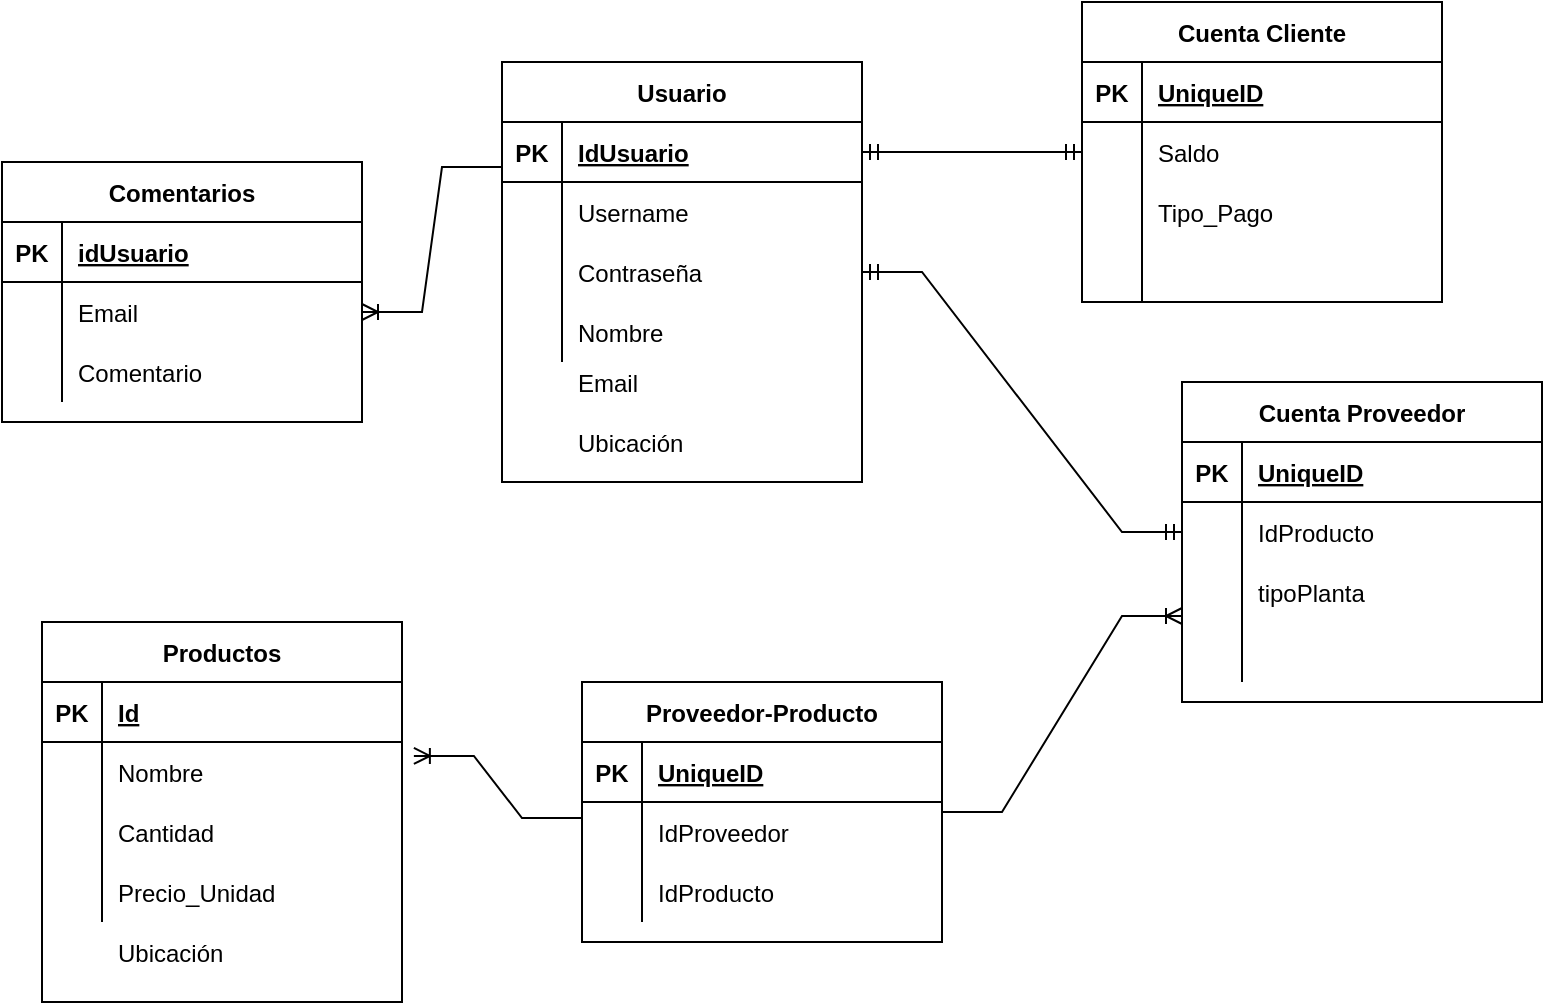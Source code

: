 <mxfile version="15.7.0" type="github"><diagram id="hNQtH7--wnmBV9oFDuR6" name="Page-1"><mxGraphModel dx="1695" dy="468" grid="1" gridSize="10" guides="1" tooltips="1" connect="1" arrows="1" fold="1" page="1" pageScale="1" pageWidth="827" pageHeight="1169" math="0" shadow="0"><root><mxCell id="0"/><mxCell id="1" parent="0"/><mxCell id="PrZtaJ7aqX2984WptVk9-1" value="Usuario" style="shape=table;startSize=30;container=1;collapsible=1;childLayout=tableLayout;fixedRows=1;rowLines=0;fontStyle=1;align=center;resizeLast=1;" parent="1" vertex="1"><mxGeometry x="50" y="70" width="180" height="210" as="geometry"/></mxCell><mxCell id="PrZtaJ7aqX2984WptVk9-2" value="" style="shape=partialRectangle;collapsible=0;dropTarget=0;pointerEvents=0;fillColor=none;top=0;left=0;bottom=1;right=0;points=[[0,0.5],[1,0.5]];portConstraint=eastwest;" parent="PrZtaJ7aqX2984WptVk9-1" vertex="1"><mxGeometry y="30" width="180" height="30" as="geometry"/></mxCell><mxCell id="PrZtaJ7aqX2984WptVk9-3" value="PK" style="shape=partialRectangle;connectable=0;fillColor=none;top=0;left=0;bottom=0;right=0;fontStyle=1;overflow=hidden;" parent="PrZtaJ7aqX2984WptVk9-2" vertex="1"><mxGeometry width="30" height="30" as="geometry"><mxRectangle width="30" height="30" as="alternateBounds"/></mxGeometry></mxCell><mxCell id="PrZtaJ7aqX2984WptVk9-4" value="IdUsuario" style="shape=partialRectangle;connectable=0;fillColor=none;top=0;left=0;bottom=0;right=0;align=left;spacingLeft=6;fontStyle=5;overflow=hidden;" parent="PrZtaJ7aqX2984WptVk9-2" vertex="1"><mxGeometry x="30" width="150" height="30" as="geometry"><mxRectangle width="150" height="30" as="alternateBounds"/></mxGeometry></mxCell><mxCell id="PrZtaJ7aqX2984WptVk9-5" value="" style="shape=partialRectangle;collapsible=0;dropTarget=0;pointerEvents=0;fillColor=none;top=0;left=0;bottom=0;right=0;points=[[0,0.5],[1,0.5]];portConstraint=eastwest;" parent="PrZtaJ7aqX2984WptVk9-1" vertex="1"><mxGeometry y="60" width="180" height="30" as="geometry"/></mxCell><mxCell id="PrZtaJ7aqX2984WptVk9-6" value="" style="shape=partialRectangle;connectable=0;fillColor=none;top=0;left=0;bottom=0;right=0;editable=1;overflow=hidden;" parent="PrZtaJ7aqX2984WptVk9-5" vertex="1"><mxGeometry width="30" height="30" as="geometry"><mxRectangle width="30" height="30" as="alternateBounds"/></mxGeometry></mxCell><mxCell id="PrZtaJ7aqX2984WptVk9-7" value="Username" style="shape=partialRectangle;connectable=0;fillColor=none;top=0;left=0;bottom=0;right=0;align=left;spacingLeft=6;overflow=hidden;" parent="PrZtaJ7aqX2984WptVk9-5" vertex="1"><mxGeometry x="30" width="150" height="30" as="geometry"><mxRectangle width="150" height="30" as="alternateBounds"/></mxGeometry></mxCell><mxCell id="PrZtaJ7aqX2984WptVk9-8" value="" style="shape=partialRectangle;collapsible=0;dropTarget=0;pointerEvents=0;fillColor=none;top=0;left=0;bottom=0;right=0;points=[[0,0.5],[1,0.5]];portConstraint=eastwest;" parent="PrZtaJ7aqX2984WptVk9-1" vertex="1"><mxGeometry y="90" width="180" height="30" as="geometry"/></mxCell><mxCell id="PrZtaJ7aqX2984WptVk9-9" value="" style="shape=partialRectangle;connectable=0;fillColor=none;top=0;left=0;bottom=0;right=0;editable=1;overflow=hidden;" parent="PrZtaJ7aqX2984WptVk9-8" vertex="1"><mxGeometry width="30" height="30" as="geometry"><mxRectangle width="30" height="30" as="alternateBounds"/></mxGeometry></mxCell><mxCell id="PrZtaJ7aqX2984WptVk9-10" value="Contraseña" style="shape=partialRectangle;connectable=0;fillColor=none;top=0;left=0;bottom=0;right=0;align=left;spacingLeft=6;overflow=hidden;" parent="PrZtaJ7aqX2984WptVk9-8" vertex="1"><mxGeometry x="30" width="150" height="30" as="geometry"><mxRectangle width="150" height="30" as="alternateBounds"/></mxGeometry></mxCell><mxCell id="PrZtaJ7aqX2984WptVk9-11" value="" style="shape=partialRectangle;collapsible=0;dropTarget=0;pointerEvents=0;fillColor=none;top=0;left=0;bottom=0;right=0;points=[[0,0.5],[1,0.5]];portConstraint=eastwest;" parent="PrZtaJ7aqX2984WptVk9-1" vertex="1"><mxGeometry y="120" width="180" height="30" as="geometry"/></mxCell><mxCell id="PrZtaJ7aqX2984WptVk9-12" value="" style="shape=partialRectangle;connectable=0;fillColor=none;top=0;left=0;bottom=0;right=0;editable=1;overflow=hidden;" parent="PrZtaJ7aqX2984WptVk9-11" vertex="1"><mxGeometry width="30" height="30" as="geometry"><mxRectangle width="30" height="30" as="alternateBounds"/></mxGeometry></mxCell><mxCell id="PrZtaJ7aqX2984WptVk9-13" value="" style="shape=partialRectangle;connectable=0;fillColor=none;top=0;left=0;bottom=0;right=0;align=left;spacingLeft=6;overflow=hidden;" parent="PrZtaJ7aqX2984WptVk9-11" vertex="1"><mxGeometry x="30" width="150" height="30" as="geometry"><mxRectangle width="150" height="30" as="alternateBounds"/></mxGeometry></mxCell><mxCell id="PrZtaJ7aqX2984WptVk9-14" value="Productos" style="shape=table;startSize=30;container=1;collapsible=1;childLayout=tableLayout;fixedRows=1;rowLines=0;fontStyle=1;align=center;resizeLast=1;" parent="1" vertex="1"><mxGeometry x="-180" y="350" width="180" height="190" as="geometry"/></mxCell><mxCell id="PrZtaJ7aqX2984WptVk9-15" value="" style="shape=partialRectangle;collapsible=0;dropTarget=0;pointerEvents=0;fillColor=none;top=0;left=0;bottom=1;right=0;points=[[0,0.5],[1,0.5]];portConstraint=eastwest;" parent="PrZtaJ7aqX2984WptVk9-14" vertex="1"><mxGeometry y="30" width="180" height="30" as="geometry"/></mxCell><mxCell id="PrZtaJ7aqX2984WptVk9-16" value="PK" style="shape=partialRectangle;connectable=0;fillColor=none;top=0;left=0;bottom=0;right=0;fontStyle=1;overflow=hidden;" parent="PrZtaJ7aqX2984WptVk9-15" vertex="1"><mxGeometry width="30" height="30" as="geometry"><mxRectangle width="30" height="30" as="alternateBounds"/></mxGeometry></mxCell><mxCell id="PrZtaJ7aqX2984WptVk9-17" value="Id" style="shape=partialRectangle;connectable=0;fillColor=none;top=0;left=0;bottom=0;right=0;align=left;spacingLeft=6;fontStyle=5;overflow=hidden;" parent="PrZtaJ7aqX2984WptVk9-15" vertex="1"><mxGeometry x="30" width="150" height="30" as="geometry"><mxRectangle width="150" height="30" as="alternateBounds"/></mxGeometry></mxCell><mxCell id="PrZtaJ7aqX2984WptVk9-18" value="" style="shape=partialRectangle;collapsible=0;dropTarget=0;pointerEvents=0;fillColor=none;top=0;left=0;bottom=0;right=0;points=[[0,0.5],[1,0.5]];portConstraint=eastwest;" parent="PrZtaJ7aqX2984WptVk9-14" vertex="1"><mxGeometry y="60" width="180" height="30" as="geometry"/></mxCell><mxCell id="PrZtaJ7aqX2984WptVk9-19" value="" style="shape=partialRectangle;connectable=0;fillColor=none;top=0;left=0;bottom=0;right=0;editable=1;overflow=hidden;" parent="PrZtaJ7aqX2984WptVk9-18" vertex="1"><mxGeometry width="30" height="30" as="geometry"><mxRectangle width="30" height="30" as="alternateBounds"/></mxGeometry></mxCell><mxCell id="PrZtaJ7aqX2984WptVk9-20" value="Nombre" style="shape=partialRectangle;connectable=0;fillColor=none;top=0;left=0;bottom=0;right=0;align=left;spacingLeft=6;overflow=hidden;" parent="PrZtaJ7aqX2984WptVk9-18" vertex="1"><mxGeometry x="30" width="150" height="30" as="geometry"><mxRectangle width="150" height="30" as="alternateBounds"/></mxGeometry></mxCell><mxCell id="PrZtaJ7aqX2984WptVk9-21" value="" style="shape=partialRectangle;collapsible=0;dropTarget=0;pointerEvents=0;fillColor=none;top=0;left=0;bottom=0;right=0;points=[[0,0.5],[1,0.5]];portConstraint=eastwest;" parent="PrZtaJ7aqX2984WptVk9-14" vertex="1"><mxGeometry y="90" width="180" height="30" as="geometry"/></mxCell><mxCell id="PrZtaJ7aqX2984WptVk9-22" value="" style="shape=partialRectangle;connectable=0;fillColor=none;top=0;left=0;bottom=0;right=0;editable=1;overflow=hidden;" parent="PrZtaJ7aqX2984WptVk9-21" vertex="1"><mxGeometry width="30" height="30" as="geometry"><mxRectangle width="30" height="30" as="alternateBounds"/></mxGeometry></mxCell><mxCell id="PrZtaJ7aqX2984WptVk9-23" value="Cantidad" style="shape=partialRectangle;connectable=0;fillColor=none;top=0;left=0;bottom=0;right=0;align=left;spacingLeft=6;overflow=hidden;" parent="PrZtaJ7aqX2984WptVk9-21" vertex="1"><mxGeometry x="30" width="150" height="30" as="geometry"><mxRectangle width="150" height="30" as="alternateBounds"/></mxGeometry></mxCell><mxCell id="PrZtaJ7aqX2984WptVk9-24" value="" style="shape=partialRectangle;collapsible=0;dropTarget=0;pointerEvents=0;fillColor=none;top=0;left=0;bottom=0;right=0;points=[[0,0.5],[1,0.5]];portConstraint=eastwest;" parent="PrZtaJ7aqX2984WptVk9-14" vertex="1"><mxGeometry y="120" width="180" height="30" as="geometry"/></mxCell><mxCell id="PrZtaJ7aqX2984WptVk9-25" value="" style="shape=partialRectangle;connectable=0;fillColor=none;top=0;left=0;bottom=0;right=0;editable=1;overflow=hidden;" parent="PrZtaJ7aqX2984WptVk9-24" vertex="1"><mxGeometry width="30" height="30" as="geometry"><mxRectangle width="30" height="30" as="alternateBounds"/></mxGeometry></mxCell><mxCell id="PrZtaJ7aqX2984WptVk9-26" value="Precio_Unidad" style="shape=partialRectangle;connectable=0;fillColor=none;top=0;left=0;bottom=0;right=0;align=left;spacingLeft=6;overflow=hidden;" parent="PrZtaJ7aqX2984WptVk9-24" vertex="1"><mxGeometry x="30" width="150" height="30" as="geometry"><mxRectangle width="150" height="30" as="alternateBounds"/></mxGeometry></mxCell><mxCell id="PrZtaJ7aqX2984WptVk9-27" value="Comentarios" style="shape=table;startSize=30;container=1;collapsible=1;childLayout=tableLayout;fixedRows=1;rowLines=0;fontStyle=1;align=center;resizeLast=1;" parent="1" vertex="1"><mxGeometry x="-200" y="120" width="180" height="130" as="geometry"/></mxCell><mxCell id="PrZtaJ7aqX2984WptVk9-28" value="" style="shape=partialRectangle;collapsible=0;dropTarget=0;pointerEvents=0;fillColor=none;top=0;left=0;bottom=1;right=0;points=[[0,0.5],[1,0.5]];portConstraint=eastwest;" parent="PrZtaJ7aqX2984WptVk9-27" vertex="1"><mxGeometry y="30" width="180" height="30" as="geometry"/></mxCell><mxCell id="PrZtaJ7aqX2984WptVk9-29" value="PK" style="shape=partialRectangle;connectable=0;fillColor=none;top=0;left=0;bottom=0;right=0;fontStyle=1;overflow=hidden;" parent="PrZtaJ7aqX2984WptVk9-28" vertex="1"><mxGeometry width="30" height="30" as="geometry"><mxRectangle width="30" height="30" as="alternateBounds"/></mxGeometry></mxCell><mxCell id="PrZtaJ7aqX2984WptVk9-30" value="idUsuario" style="shape=partialRectangle;connectable=0;fillColor=none;top=0;left=0;bottom=0;right=0;align=left;spacingLeft=6;fontStyle=5;overflow=hidden;" parent="PrZtaJ7aqX2984WptVk9-28" vertex="1"><mxGeometry x="30" width="150" height="30" as="geometry"><mxRectangle width="150" height="30" as="alternateBounds"/></mxGeometry></mxCell><mxCell id="PrZtaJ7aqX2984WptVk9-31" value="" style="shape=partialRectangle;collapsible=0;dropTarget=0;pointerEvents=0;fillColor=none;top=0;left=0;bottom=0;right=0;points=[[0,0.5],[1,0.5]];portConstraint=eastwest;" parent="PrZtaJ7aqX2984WptVk9-27" vertex="1"><mxGeometry y="60" width="180" height="30" as="geometry"/></mxCell><mxCell id="PrZtaJ7aqX2984WptVk9-32" value="" style="shape=partialRectangle;connectable=0;fillColor=none;top=0;left=0;bottom=0;right=0;editable=1;overflow=hidden;" parent="PrZtaJ7aqX2984WptVk9-31" vertex="1"><mxGeometry width="30" height="30" as="geometry"><mxRectangle width="30" height="30" as="alternateBounds"/></mxGeometry></mxCell><mxCell id="PrZtaJ7aqX2984WptVk9-33" value="Email" style="shape=partialRectangle;connectable=0;fillColor=none;top=0;left=0;bottom=0;right=0;align=left;spacingLeft=6;overflow=hidden;" parent="PrZtaJ7aqX2984WptVk9-31" vertex="1"><mxGeometry x="30" width="150" height="30" as="geometry"><mxRectangle width="150" height="30" as="alternateBounds"/></mxGeometry></mxCell><mxCell id="PrZtaJ7aqX2984WptVk9-34" value="" style="shape=partialRectangle;collapsible=0;dropTarget=0;pointerEvents=0;fillColor=none;top=0;left=0;bottom=0;right=0;points=[[0,0.5],[1,0.5]];portConstraint=eastwest;" parent="PrZtaJ7aqX2984WptVk9-27" vertex="1"><mxGeometry y="90" width="180" height="30" as="geometry"/></mxCell><mxCell id="PrZtaJ7aqX2984WptVk9-35" value="" style="shape=partialRectangle;connectable=0;fillColor=none;top=0;left=0;bottom=0;right=0;editable=1;overflow=hidden;" parent="PrZtaJ7aqX2984WptVk9-34" vertex="1"><mxGeometry width="30" height="30" as="geometry"><mxRectangle width="30" height="30" as="alternateBounds"/></mxGeometry></mxCell><mxCell id="PrZtaJ7aqX2984WptVk9-36" value="Comentario" style="shape=partialRectangle;connectable=0;fillColor=none;top=0;left=0;bottom=0;right=0;align=left;spacingLeft=6;overflow=hidden;" parent="PrZtaJ7aqX2984WptVk9-34" vertex="1"><mxGeometry x="30" width="150" height="30" as="geometry"><mxRectangle width="150" height="30" as="alternateBounds"/></mxGeometry></mxCell><mxCell id="PrZtaJ7aqX2984WptVk9-113" value="Ubicación" style="shape=partialRectangle;connectable=0;fillColor=none;top=0;left=0;bottom=0;right=0;align=left;spacingLeft=6;overflow=hidden;" parent="1" vertex="1"><mxGeometry x="-150" y="500" width="150" height="30" as="geometry"><mxRectangle width="150" height="30" as="alternateBounds"/></mxGeometry></mxCell><mxCell id="PrZtaJ7aqX2984WptVk9-153" value="Nombre" style="shape=partialRectangle;connectable=0;fillColor=none;top=0;left=0;bottom=0;right=0;align=left;spacingLeft=6;overflow=hidden;" parent="1" vertex="1"><mxGeometry x="80" y="190" width="150" height="30" as="geometry"><mxRectangle width="150" height="30" as="alternateBounds"/></mxGeometry></mxCell><mxCell id="PrZtaJ7aqX2984WptVk9-154" value="Email" style="shape=partialRectangle;connectable=0;fillColor=none;top=0;left=0;bottom=0;right=0;align=left;spacingLeft=6;overflow=hidden;" parent="1" vertex="1"><mxGeometry x="80" y="220" width="150" height="20" as="geometry"><mxRectangle width="150" height="30" as="alternateBounds"/></mxGeometry></mxCell><mxCell id="PrZtaJ7aqX2984WptVk9-155" value="Ubicación" style="shape=partialRectangle;connectable=0;fillColor=none;top=0;left=0;bottom=0;right=0;align=left;spacingLeft=6;overflow=hidden;" parent="1" vertex="1"><mxGeometry x="80" y="250" width="150" height="20" as="geometry"><mxRectangle width="150" height="30" as="alternateBounds"/></mxGeometry></mxCell><mxCell id="PrZtaJ7aqX2984WptVk9-157" value="Cuenta Cliente" style="shape=table;startSize=30;container=1;collapsible=1;childLayout=tableLayout;fixedRows=1;rowLines=0;fontStyle=1;align=center;resizeLast=1;" parent="1" vertex="1"><mxGeometry x="340" y="40" width="180" height="150" as="geometry"/></mxCell><mxCell id="PrZtaJ7aqX2984WptVk9-158" value="" style="shape=partialRectangle;collapsible=0;dropTarget=0;pointerEvents=0;fillColor=none;top=0;left=0;bottom=1;right=0;points=[[0,0.5],[1,0.5]];portConstraint=eastwest;" parent="PrZtaJ7aqX2984WptVk9-157" vertex="1"><mxGeometry y="30" width="180" height="30" as="geometry"/></mxCell><mxCell id="PrZtaJ7aqX2984WptVk9-159" value="PK" style="shape=partialRectangle;connectable=0;fillColor=none;top=0;left=0;bottom=0;right=0;fontStyle=1;overflow=hidden;" parent="PrZtaJ7aqX2984WptVk9-158" vertex="1"><mxGeometry width="30" height="30" as="geometry"><mxRectangle width="30" height="30" as="alternateBounds"/></mxGeometry></mxCell><mxCell id="PrZtaJ7aqX2984WptVk9-160" value="UniqueID" style="shape=partialRectangle;connectable=0;fillColor=none;top=0;left=0;bottom=0;right=0;align=left;spacingLeft=6;fontStyle=5;overflow=hidden;" parent="PrZtaJ7aqX2984WptVk9-158" vertex="1"><mxGeometry x="30" width="150" height="30" as="geometry"><mxRectangle width="150" height="30" as="alternateBounds"/></mxGeometry></mxCell><mxCell id="PrZtaJ7aqX2984WptVk9-161" value="" style="shape=partialRectangle;collapsible=0;dropTarget=0;pointerEvents=0;fillColor=none;top=0;left=0;bottom=0;right=0;points=[[0,0.5],[1,0.5]];portConstraint=eastwest;" parent="PrZtaJ7aqX2984WptVk9-157" vertex="1"><mxGeometry y="60" width="180" height="30" as="geometry"/></mxCell><mxCell id="PrZtaJ7aqX2984WptVk9-162" value="" style="shape=partialRectangle;connectable=0;fillColor=none;top=0;left=0;bottom=0;right=0;editable=1;overflow=hidden;" parent="PrZtaJ7aqX2984WptVk9-161" vertex="1"><mxGeometry width="30" height="30" as="geometry"><mxRectangle width="30" height="30" as="alternateBounds"/></mxGeometry></mxCell><mxCell id="PrZtaJ7aqX2984WptVk9-163" value="Saldo" style="shape=partialRectangle;connectable=0;fillColor=none;top=0;left=0;bottom=0;right=0;align=left;spacingLeft=6;overflow=hidden;" parent="PrZtaJ7aqX2984WptVk9-161" vertex="1"><mxGeometry x="30" width="150" height="30" as="geometry"><mxRectangle width="150" height="30" as="alternateBounds"/></mxGeometry></mxCell><mxCell id="PrZtaJ7aqX2984WptVk9-164" value="" style="shape=partialRectangle;collapsible=0;dropTarget=0;pointerEvents=0;fillColor=none;top=0;left=0;bottom=0;right=0;points=[[0,0.5],[1,0.5]];portConstraint=eastwest;" parent="PrZtaJ7aqX2984WptVk9-157" vertex="1"><mxGeometry y="90" width="180" height="30" as="geometry"/></mxCell><mxCell id="PrZtaJ7aqX2984WptVk9-165" value="" style="shape=partialRectangle;connectable=0;fillColor=none;top=0;left=0;bottom=0;right=0;editable=1;overflow=hidden;" parent="PrZtaJ7aqX2984WptVk9-164" vertex="1"><mxGeometry width="30" height="30" as="geometry"><mxRectangle width="30" height="30" as="alternateBounds"/></mxGeometry></mxCell><mxCell id="PrZtaJ7aqX2984WptVk9-166" value="Tipo_Pago" style="shape=partialRectangle;connectable=0;fillColor=none;top=0;left=0;bottom=0;right=0;align=left;spacingLeft=6;overflow=hidden;" parent="PrZtaJ7aqX2984WptVk9-164" vertex="1"><mxGeometry x="30" width="150" height="30" as="geometry"><mxRectangle width="150" height="30" as="alternateBounds"/></mxGeometry></mxCell><mxCell id="PrZtaJ7aqX2984WptVk9-167" value="" style="shape=partialRectangle;collapsible=0;dropTarget=0;pointerEvents=0;fillColor=none;top=0;left=0;bottom=0;right=0;points=[[0,0.5],[1,0.5]];portConstraint=eastwest;" parent="PrZtaJ7aqX2984WptVk9-157" vertex="1"><mxGeometry y="120" width="180" height="30" as="geometry"/></mxCell><mxCell id="PrZtaJ7aqX2984WptVk9-168" value="" style="shape=partialRectangle;connectable=0;fillColor=none;top=0;left=0;bottom=0;right=0;editable=1;overflow=hidden;" parent="PrZtaJ7aqX2984WptVk9-167" vertex="1"><mxGeometry width="30" height="30" as="geometry"><mxRectangle width="30" height="30" as="alternateBounds"/></mxGeometry></mxCell><mxCell id="PrZtaJ7aqX2984WptVk9-169" value="" style="shape=partialRectangle;connectable=0;fillColor=none;top=0;left=0;bottom=0;right=0;align=left;spacingLeft=6;overflow=hidden;" parent="PrZtaJ7aqX2984WptVk9-167" vertex="1"><mxGeometry x="30" width="150" height="30" as="geometry"><mxRectangle width="150" height="30" as="alternateBounds"/></mxGeometry></mxCell><mxCell id="PrZtaJ7aqX2984WptVk9-170" value="Cuenta Proveedor" style="shape=table;startSize=30;container=1;collapsible=1;childLayout=tableLayout;fixedRows=1;rowLines=0;fontStyle=1;align=center;resizeLast=1;" parent="1" vertex="1"><mxGeometry x="390" y="230" width="180" height="160" as="geometry"/></mxCell><mxCell id="PrZtaJ7aqX2984WptVk9-171" value="" style="shape=partialRectangle;collapsible=0;dropTarget=0;pointerEvents=0;fillColor=none;top=0;left=0;bottom=1;right=0;points=[[0,0.5],[1,0.5]];portConstraint=eastwest;" parent="PrZtaJ7aqX2984WptVk9-170" vertex="1"><mxGeometry y="30" width="180" height="30" as="geometry"/></mxCell><mxCell id="PrZtaJ7aqX2984WptVk9-172" value="PK" style="shape=partialRectangle;connectable=0;fillColor=none;top=0;left=0;bottom=0;right=0;fontStyle=1;overflow=hidden;" parent="PrZtaJ7aqX2984WptVk9-171" vertex="1"><mxGeometry width="30" height="30" as="geometry"><mxRectangle width="30" height="30" as="alternateBounds"/></mxGeometry></mxCell><mxCell id="PrZtaJ7aqX2984WptVk9-173" value="UniqueID" style="shape=partialRectangle;connectable=0;fillColor=none;top=0;left=0;bottom=0;right=0;align=left;spacingLeft=6;fontStyle=5;overflow=hidden;" parent="PrZtaJ7aqX2984WptVk9-171" vertex="1"><mxGeometry x="30" width="150" height="30" as="geometry"><mxRectangle width="150" height="30" as="alternateBounds"/></mxGeometry></mxCell><mxCell id="PrZtaJ7aqX2984WptVk9-174" value="" style="shape=partialRectangle;collapsible=0;dropTarget=0;pointerEvents=0;fillColor=none;top=0;left=0;bottom=0;right=0;points=[[0,0.5],[1,0.5]];portConstraint=eastwest;" parent="PrZtaJ7aqX2984WptVk9-170" vertex="1"><mxGeometry y="60" width="180" height="30" as="geometry"/></mxCell><mxCell id="PrZtaJ7aqX2984WptVk9-175" value="" style="shape=partialRectangle;connectable=0;fillColor=none;top=0;left=0;bottom=0;right=0;editable=1;overflow=hidden;" parent="PrZtaJ7aqX2984WptVk9-174" vertex="1"><mxGeometry width="30" height="30" as="geometry"><mxRectangle width="30" height="30" as="alternateBounds"/></mxGeometry></mxCell><mxCell id="PrZtaJ7aqX2984WptVk9-176" value="IdProducto" style="shape=partialRectangle;connectable=0;fillColor=none;top=0;left=0;bottom=0;right=0;align=left;spacingLeft=6;overflow=hidden;" parent="PrZtaJ7aqX2984WptVk9-174" vertex="1"><mxGeometry x="30" width="150" height="30" as="geometry"><mxRectangle width="150" height="30" as="alternateBounds"/></mxGeometry></mxCell><mxCell id="PrZtaJ7aqX2984WptVk9-177" value="" style="shape=partialRectangle;collapsible=0;dropTarget=0;pointerEvents=0;fillColor=none;top=0;left=0;bottom=0;right=0;points=[[0,0.5],[1,0.5]];portConstraint=eastwest;" parent="PrZtaJ7aqX2984WptVk9-170" vertex="1"><mxGeometry y="90" width="180" height="30" as="geometry"/></mxCell><mxCell id="PrZtaJ7aqX2984WptVk9-178" value="" style="shape=partialRectangle;connectable=0;fillColor=none;top=0;left=0;bottom=0;right=0;editable=1;overflow=hidden;" parent="PrZtaJ7aqX2984WptVk9-177" vertex="1"><mxGeometry width="30" height="30" as="geometry"><mxRectangle width="30" height="30" as="alternateBounds"/></mxGeometry></mxCell><mxCell id="PrZtaJ7aqX2984WptVk9-179" value="tipoPlanta" style="shape=partialRectangle;connectable=0;fillColor=none;top=0;left=0;bottom=0;right=0;align=left;spacingLeft=6;overflow=hidden;" parent="PrZtaJ7aqX2984WptVk9-177" vertex="1"><mxGeometry x="30" width="150" height="30" as="geometry"><mxRectangle width="150" height="30" as="alternateBounds"/></mxGeometry></mxCell><mxCell id="PrZtaJ7aqX2984WptVk9-180" value="" style="shape=partialRectangle;collapsible=0;dropTarget=0;pointerEvents=0;fillColor=none;top=0;left=0;bottom=0;right=0;points=[[0,0.5],[1,0.5]];portConstraint=eastwest;" parent="PrZtaJ7aqX2984WptVk9-170" vertex="1"><mxGeometry y="120" width="180" height="30" as="geometry"/></mxCell><mxCell id="PrZtaJ7aqX2984WptVk9-181" value="" style="shape=partialRectangle;connectable=0;fillColor=none;top=0;left=0;bottom=0;right=0;editable=1;overflow=hidden;" parent="PrZtaJ7aqX2984WptVk9-180" vertex="1"><mxGeometry width="30" height="30" as="geometry"><mxRectangle width="30" height="30" as="alternateBounds"/></mxGeometry></mxCell><mxCell id="PrZtaJ7aqX2984WptVk9-182" value="" style="shape=partialRectangle;connectable=0;fillColor=none;top=0;left=0;bottom=0;right=0;align=left;spacingLeft=6;overflow=hidden;" parent="PrZtaJ7aqX2984WptVk9-180" vertex="1"><mxGeometry x="30" width="150" height="30" as="geometry"><mxRectangle width="150" height="30" as="alternateBounds"/></mxGeometry></mxCell><mxCell id="PrZtaJ7aqX2984WptVk9-184" value="" style="edgeStyle=entityRelationEdgeStyle;fontSize=12;html=1;endArrow=ERmandOne;startArrow=ERmandOne;rounded=0;entryX=1;entryY=0.5;entryDx=0;entryDy=0;" parent="1" source="PrZtaJ7aqX2984WptVk9-174" target="PrZtaJ7aqX2984WptVk9-1" edge="1"><mxGeometry width="100" height="100" relative="1" as="geometry"><mxPoint x="360" y="330" as="sourcePoint"/><mxPoint x="150" y="300" as="targetPoint"/></mxGeometry></mxCell><mxCell id="PrZtaJ7aqX2984WptVk9-188" value="" style="edgeStyle=entityRelationEdgeStyle;fontSize=12;html=1;endArrow=ERmandOne;startArrow=ERmandOne;rounded=0;exitX=1;exitY=0.5;exitDx=0;exitDy=0;entryX=0;entryY=0.5;entryDx=0;entryDy=0;" parent="1" source="PrZtaJ7aqX2984WptVk9-2" target="PrZtaJ7aqX2984WptVk9-161" edge="1"><mxGeometry width="100" height="100" relative="1" as="geometry"><mxPoint x="360" y="330" as="sourcePoint"/><mxPoint x="460" y="230" as="targetPoint"/></mxGeometry></mxCell><mxCell id="PrZtaJ7aqX2984WptVk9-193" value="" style="edgeStyle=entityRelationEdgeStyle;fontSize=12;html=1;endArrow=ERoneToMany;rounded=0;exitX=0;exitY=0.25;exitDx=0;exitDy=0;" parent="1" source="PrZtaJ7aqX2984WptVk9-1" target="PrZtaJ7aqX2984WptVk9-31" edge="1"><mxGeometry width="100" height="100" relative="1" as="geometry"><mxPoint x="370" y="130" as="sourcePoint"/><mxPoint x="30" y="-20" as="targetPoint"/></mxGeometry></mxCell><mxCell id="PrZtaJ7aqX2984WptVk9-194" value="" style="edgeStyle=entityRelationEdgeStyle;fontSize=12;html=1;endArrow=ERoneToMany;rounded=0;entryX=0;entryY=-0.1;entryDx=0;entryDy=0;entryPerimeter=0;exitX=1;exitY=0.5;exitDx=0;exitDy=0;" parent="1" source="PrZtaJ7aqX2984WptVk9-195" target="PrZtaJ7aqX2984WptVk9-180" edge="1"><mxGeometry width="100" height="100" relative="1" as="geometry"><mxPoint x="220" y="430" as="sourcePoint"/><mxPoint x="320" y="330" as="targetPoint"/></mxGeometry></mxCell><mxCell id="PrZtaJ7aqX2984WptVk9-195" value="Proveedor-Producto" style="shape=table;startSize=30;container=1;collapsible=1;childLayout=tableLayout;fixedRows=1;rowLines=0;fontStyle=1;align=center;resizeLast=1;" parent="1" vertex="1"><mxGeometry x="90" y="380" width="180" height="130" as="geometry"/></mxCell><mxCell id="PrZtaJ7aqX2984WptVk9-196" value="" style="shape=partialRectangle;collapsible=0;dropTarget=0;pointerEvents=0;fillColor=none;top=0;left=0;bottom=1;right=0;points=[[0,0.5],[1,0.5]];portConstraint=eastwest;" parent="PrZtaJ7aqX2984WptVk9-195" vertex="1"><mxGeometry y="30" width="180" height="30" as="geometry"/></mxCell><mxCell id="PrZtaJ7aqX2984WptVk9-197" value="PK" style="shape=partialRectangle;connectable=0;fillColor=none;top=0;left=0;bottom=0;right=0;fontStyle=1;overflow=hidden;" parent="PrZtaJ7aqX2984WptVk9-196" vertex="1"><mxGeometry width="30" height="30" as="geometry"><mxRectangle width="30" height="30" as="alternateBounds"/></mxGeometry></mxCell><mxCell id="PrZtaJ7aqX2984WptVk9-198" value="UniqueID" style="shape=partialRectangle;connectable=0;fillColor=none;top=0;left=0;bottom=0;right=0;align=left;spacingLeft=6;fontStyle=5;overflow=hidden;" parent="PrZtaJ7aqX2984WptVk9-196" vertex="1"><mxGeometry x="30" width="150" height="30" as="geometry"><mxRectangle width="150" height="30" as="alternateBounds"/></mxGeometry></mxCell><mxCell id="PrZtaJ7aqX2984WptVk9-199" value="" style="shape=partialRectangle;collapsible=0;dropTarget=0;pointerEvents=0;fillColor=none;top=0;left=0;bottom=0;right=0;points=[[0,0.5],[1,0.5]];portConstraint=eastwest;" parent="PrZtaJ7aqX2984WptVk9-195" vertex="1"><mxGeometry y="60" width="180" height="30" as="geometry"/></mxCell><mxCell id="PrZtaJ7aqX2984WptVk9-200" value="" style="shape=partialRectangle;connectable=0;fillColor=none;top=0;left=0;bottom=0;right=0;editable=1;overflow=hidden;" parent="PrZtaJ7aqX2984WptVk9-199" vertex="1"><mxGeometry width="30" height="30" as="geometry"><mxRectangle width="30" height="30" as="alternateBounds"/></mxGeometry></mxCell><mxCell id="PrZtaJ7aqX2984WptVk9-201" value="IdProveedor" style="shape=partialRectangle;connectable=0;fillColor=none;top=0;left=0;bottom=0;right=0;align=left;spacingLeft=6;overflow=hidden;" parent="PrZtaJ7aqX2984WptVk9-199" vertex="1"><mxGeometry x="30" width="150" height="30" as="geometry"><mxRectangle width="150" height="30" as="alternateBounds"/></mxGeometry></mxCell><mxCell id="PrZtaJ7aqX2984WptVk9-202" value="" style="shape=partialRectangle;collapsible=0;dropTarget=0;pointerEvents=0;fillColor=none;top=0;left=0;bottom=0;right=0;points=[[0,0.5],[1,0.5]];portConstraint=eastwest;" parent="PrZtaJ7aqX2984WptVk9-195" vertex="1"><mxGeometry y="90" width="180" height="30" as="geometry"/></mxCell><mxCell id="PrZtaJ7aqX2984WptVk9-203" value="" style="shape=partialRectangle;connectable=0;fillColor=none;top=0;left=0;bottom=0;right=0;editable=1;overflow=hidden;" parent="PrZtaJ7aqX2984WptVk9-202" vertex="1"><mxGeometry width="30" height="30" as="geometry"><mxRectangle width="30" height="30" as="alternateBounds"/></mxGeometry></mxCell><mxCell id="PrZtaJ7aqX2984WptVk9-204" value="IdProducto" style="shape=partialRectangle;connectable=0;fillColor=none;top=0;left=0;bottom=0;right=0;align=left;spacingLeft=6;overflow=hidden;" parent="PrZtaJ7aqX2984WptVk9-202" vertex="1"><mxGeometry x="30" width="150" height="30" as="geometry"><mxRectangle width="150" height="30" as="alternateBounds"/></mxGeometry></mxCell><mxCell id="PrZtaJ7aqX2984WptVk9-208" value="" style="edgeStyle=entityRelationEdgeStyle;fontSize=12;html=1;endArrow=ERoneToMany;rounded=0;entryX=1.033;entryY=0.233;entryDx=0;entryDy=0;entryPerimeter=0;exitX=0;exitY=0.267;exitDx=0;exitDy=0;exitPerimeter=0;" parent="1" source="PrZtaJ7aqX2984WptVk9-199" target="PrZtaJ7aqX2984WptVk9-18" edge="1"><mxGeometry width="100" height="100" relative="1" as="geometry"><mxPoint x="220" y="430" as="sourcePoint"/><mxPoint x="320" y="330" as="targetPoint"/></mxGeometry></mxCell></root></mxGraphModel></diagram></mxfile>